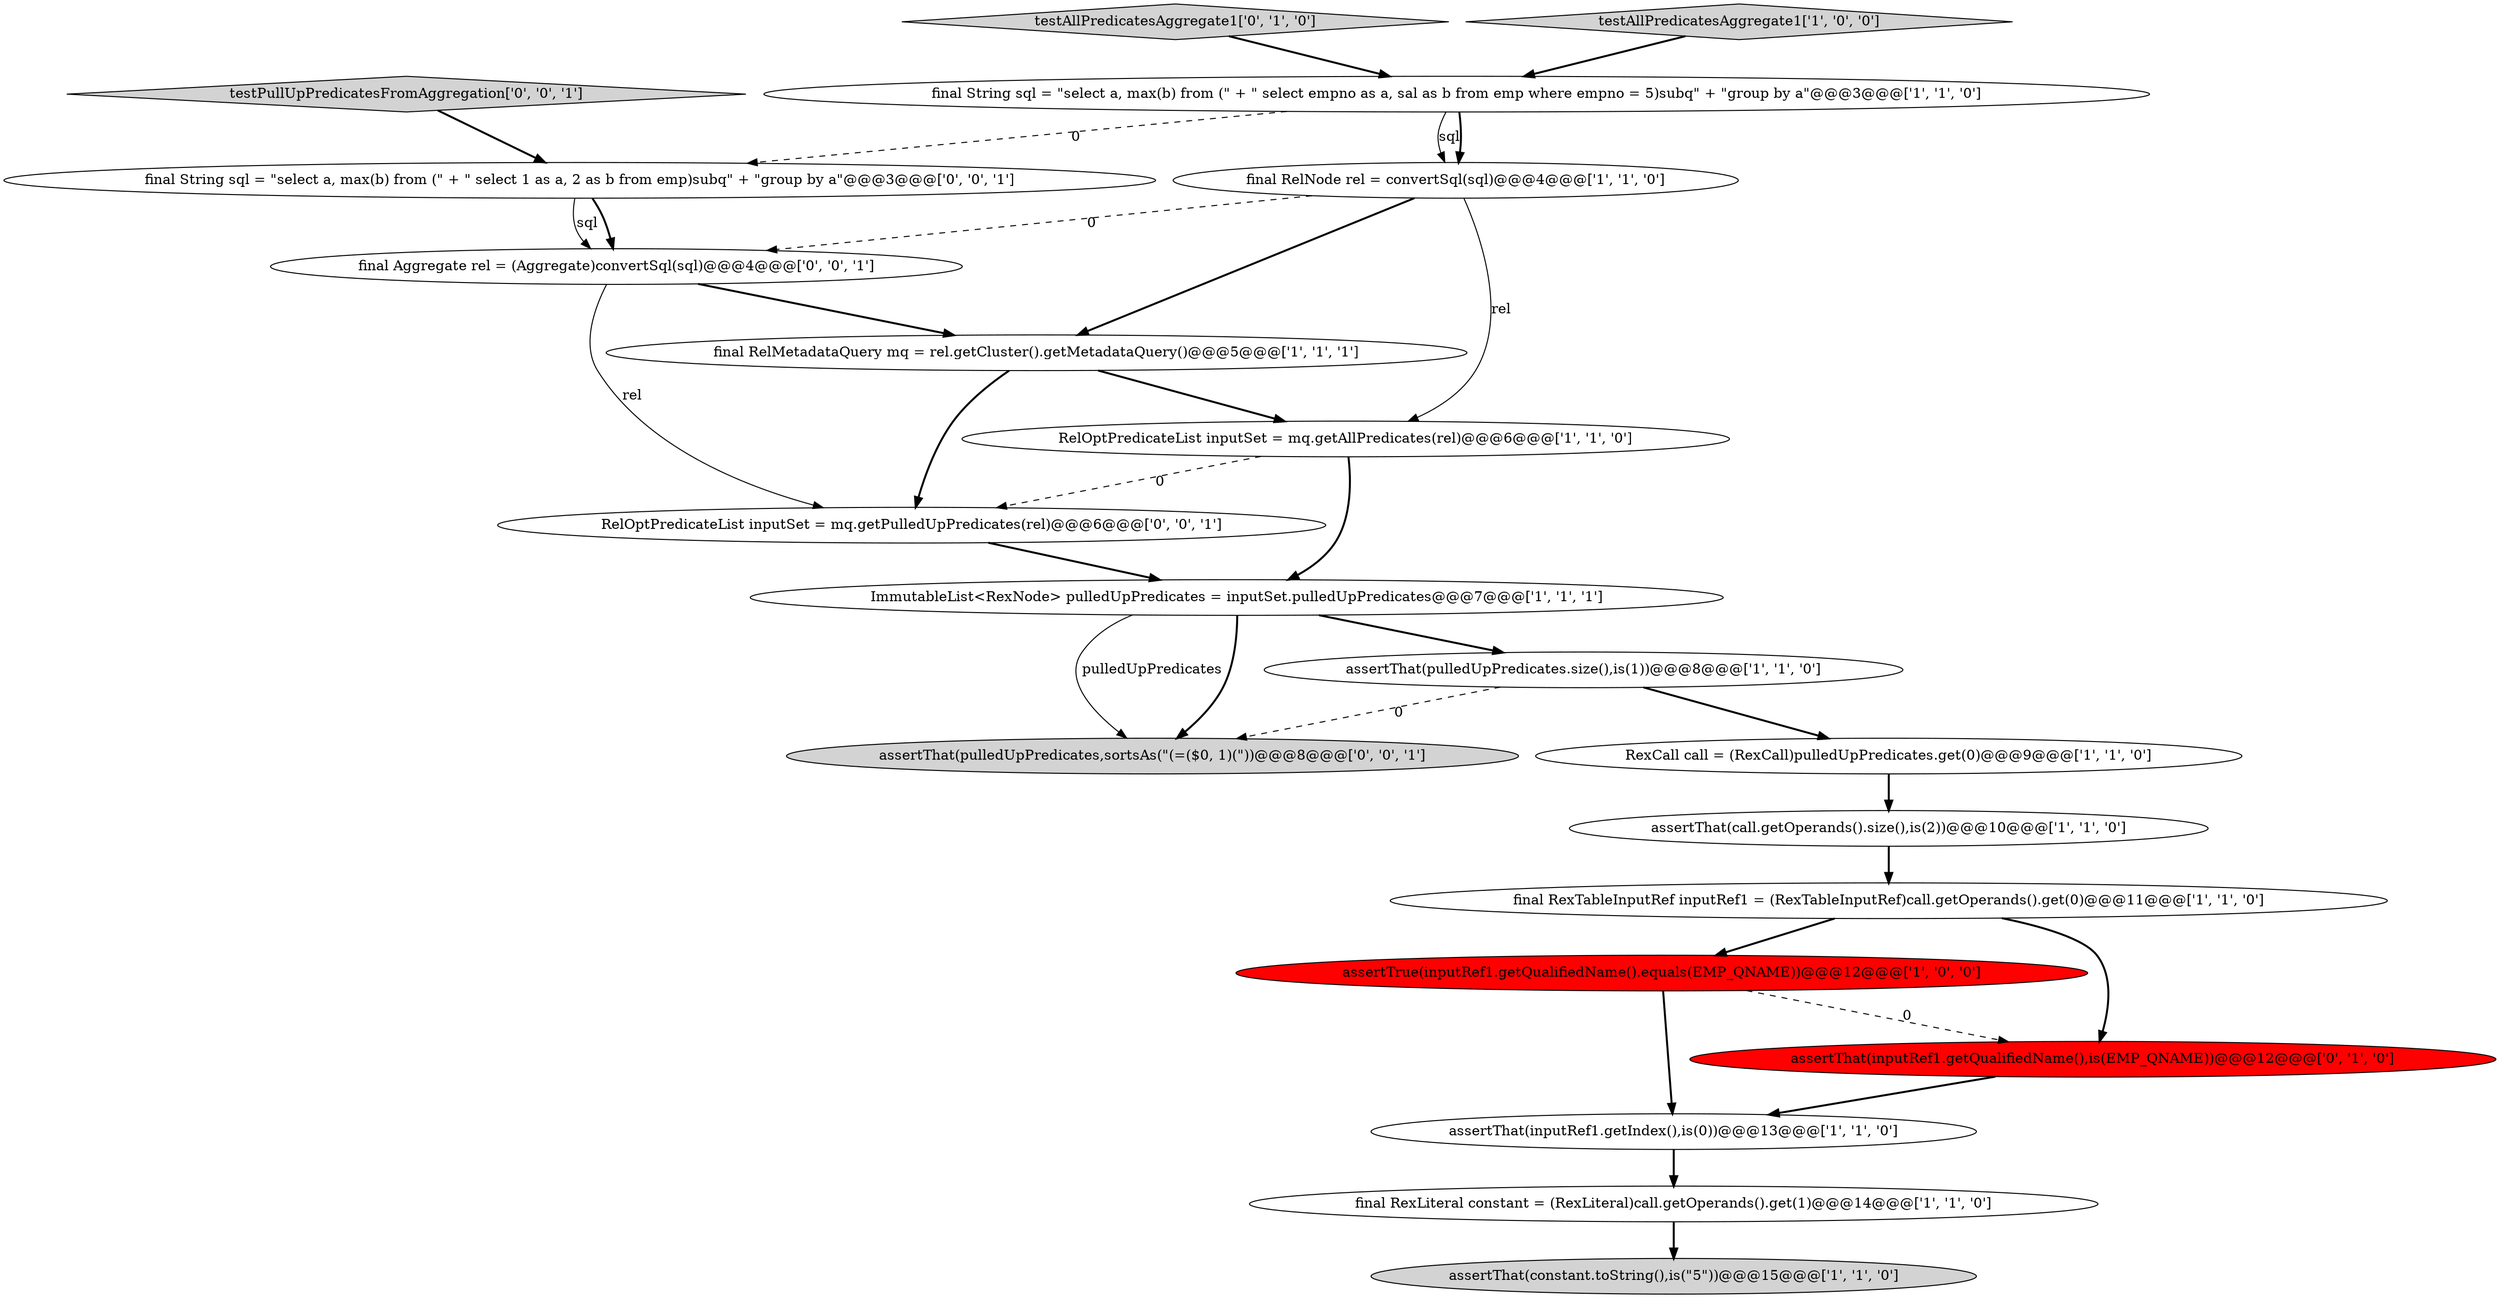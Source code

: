 digraph {
10 [style = filled, label = "assertThat(inputRef1.getIndex(),is(0))@@@13@@@['1', '1', '0']", fillcolor = white, shape = ellipse image = "AAA0AAABBB1BBB"];
20 [style = filled, label = "final Aggregate rel = (Aggregate)convertSql(sql)@@@4@@@['0', '0', '1']", fillcolor = white, shape = ellipse image = "AAA0AAABBB3BBB"];
5 [style = filled, label = "RelOptPredicateList inputSet = mq.getAllPredicates(rel)@@@6@@@['1', '1', '0']", fillcolor = white, shape = ellipse image = "AAA0AAABBB1BBB"];
3 [style = filled, label = "final RelMetadataQuery mq = rel.getCluster().getMetadataQuery()@@@5@@@['1', '1', '1']", fillcolor = white, shape = ellipse image = "AAA0AAABBB1BBB"];
4 [style = filled, label = "final RexLiteral constant = (RexLiteral)call.getOperands().get(1)@@@14@@@['1', '1', '0']", fillcolor = white, shape = ellipse image = "AAA0AAABBB1BBB"];
0 [style = filled, label = "assertThat(constant.toString(),is(\"5\"))@@@15@@@['1', '1', '0']", fillcolor = lightgray, shape = ellipse image = "AAA0AAABBB1BBB"];
19 [style = filled, label = "final String sql = \"select a, max(b) from (\" + \" select 1 as a, 2 as b from emp)subq\" + \"group by a\"@@@3@@@['0', '0', '1']", fillcolor = white, shape = ellipse image = "AAA0AAABBB3BBB"];
14 [style = filled, label = "testAllPredicatesAggregate1['0', '1', '0']", fillcolor = lightgray, shape = diamond image = "AAA0AAABBB2BBB"];
1 [style = filled, label = "assertTrue(inputRef1.getQualifiedName().equals(EMP_QNAME))@@@12@@@['1', '0', '0']", fillcolor = red, shape = ellipse image = "AAA1AAABBB1BBB"];
18 [style = filled, label = "RelOptPredicateList inputSet = mq.getPulledUpPredicates(rel)@@@6@@@['0', '0', '1']", fillcolor = white, shape = ellipse image = "AAA0AAABBB3BBB"];
8 [style = filled, label = "final RelNode rel = convertSql(sql)@@@4@@@['1', '1', '0']", fillcolor = white, shape = ellipse image = "AAA0AAABBB1BBB"];
7 [style = filled, label = "testAllPredicatesAggregate1['1', '0', '0']", fillcolor = lightgray, shape = diamond image = "AAA0AAABBB1BBB"];
17 [style = filled, label = "assertThat(pulledUpPredicates,sortsAs(\"(=($0, 1)(\"))@@@8@@@['0', '0', '1']", fillcolor = lightgray, shape = ellipse image = "AAA0AAABBB3BBB"];
11 [style = filled, label = "final RexTableInputRef inputRef1 = (RexTableInputRef)call.getOperands().get(0)@@@11@@@['1', '1', '0']", fillcolor = white, shape = ellipse image = "AAA0AAABBB1BBB"];
6 [style = filled, label = "RexCall call = (RexCall)pulledUpPredicates.get(0)@@@9@@@['1', '1', '0']", fillcolor = white, shape = ellipse image = "AAA0AAABBB1BBB"];
16 [style = filled, label = "testPullUpPredicatesFromAggregation['0', '0', '1']", fillcolor = lightgray, shape = diamond image = "AAA0AAABBB3BBB"];
9 [style = filled, label = "assertThat(pulledUpPredicates.size(),is(1))@@@8@@@['1', '1', '0']", fillcolor = white, shape = ellipse image = "AAA0AAABBB1BBB"];
2 [style = filled, label = "final String sql = \"select a, max(b) from (\" + \" select empno as a, sal as b from emp where empno = 5)subq\" + \"group by a\"@@@3@@@['1', '1', '0']", fillcolor = white, shape = ellipse image = "AAA0AAABBB1BBB"];
13 [style = filled, label = "ImmutableList<RexNode> pulledUpPredicates = inputSet.pulledUpPredicates@@@7@@@['1', '1', '1']", fillcolor = white, shape = ellipse image = "AAA0AAABBB1BBB"];
15 [style = filled, label = "assertThat(inputRef1.getQualifiedName(),is(EMP_QNAME))@@@12@@@['0', '1', '0']", fillcolor = red, shape = ellipse image = "AAA1AAABBB2BBB"];
12 [style = filled, label = "assertThat(call.getOperands().size(),is(2))@@@10@@@['1', '1', '0']", fillcolor = white, shape = ellipse image = "AAA0AAABBB1BBB"];
20->18 [style = solid, label="rel"];
15->10 [style = bold, label=""];
2->19 [style = dashed, label="0"];
11->1 [style = bold, label=""];
1->15 [style = dashed, label="0"];
19->20 [style = bold, label=""];
8->3 [style = bold, label=""];
2->8 [style = solid, label="sql"];
12->11 [style = bold, label=""];
8->20 [style = dashed, label="0"];
13->17 [style = solid, label="pulledUpPredicates"];
20->3 [style = bold, label=""];
16->19 [style = bold, label=""];
5->18 [style = dashed, label="0"];
11->15 [style = bold, label=""];
9->6 [style = bold, label=""];
4->0 [style = bold, label=""];
19->20 [style = solid, label="sql"];
3->18 [style = bold, label=""];
13->17 [style = bold, label=""];
3->5 [style = bold, label=""];
7->2 [style = bold, label=""];
5->13 [style = bold, label=""];
9->17 [style = dashed, label="0"];
8->5 [style = solid, label="rel"];
18->13 [style = bold, label=""];
10->4 [style = bold, label=""];
14->2 [style = bold, label=""];
13->9 [style = bold, label=""];
1->10 [style = bold, label=""];
2->8 [style = bold, label=""];
6->12 [style = bold, label=""];
}
